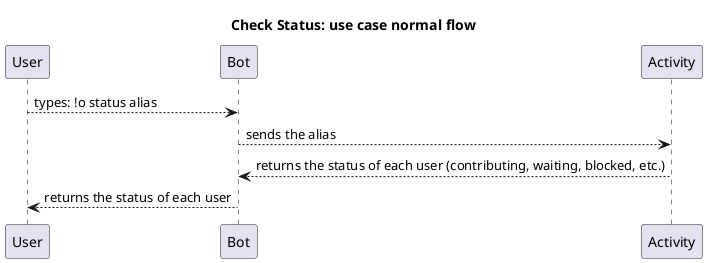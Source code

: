 @startuml

title Check Status: use case normal flow

User --> Bot: types: !o status alias
Bot --> Activity: sends the alias
Activity --> Bot: returns the status of each user (contributing, waiting, blocked, etc.)
Bot --> User: returns the status of each user
@enduml